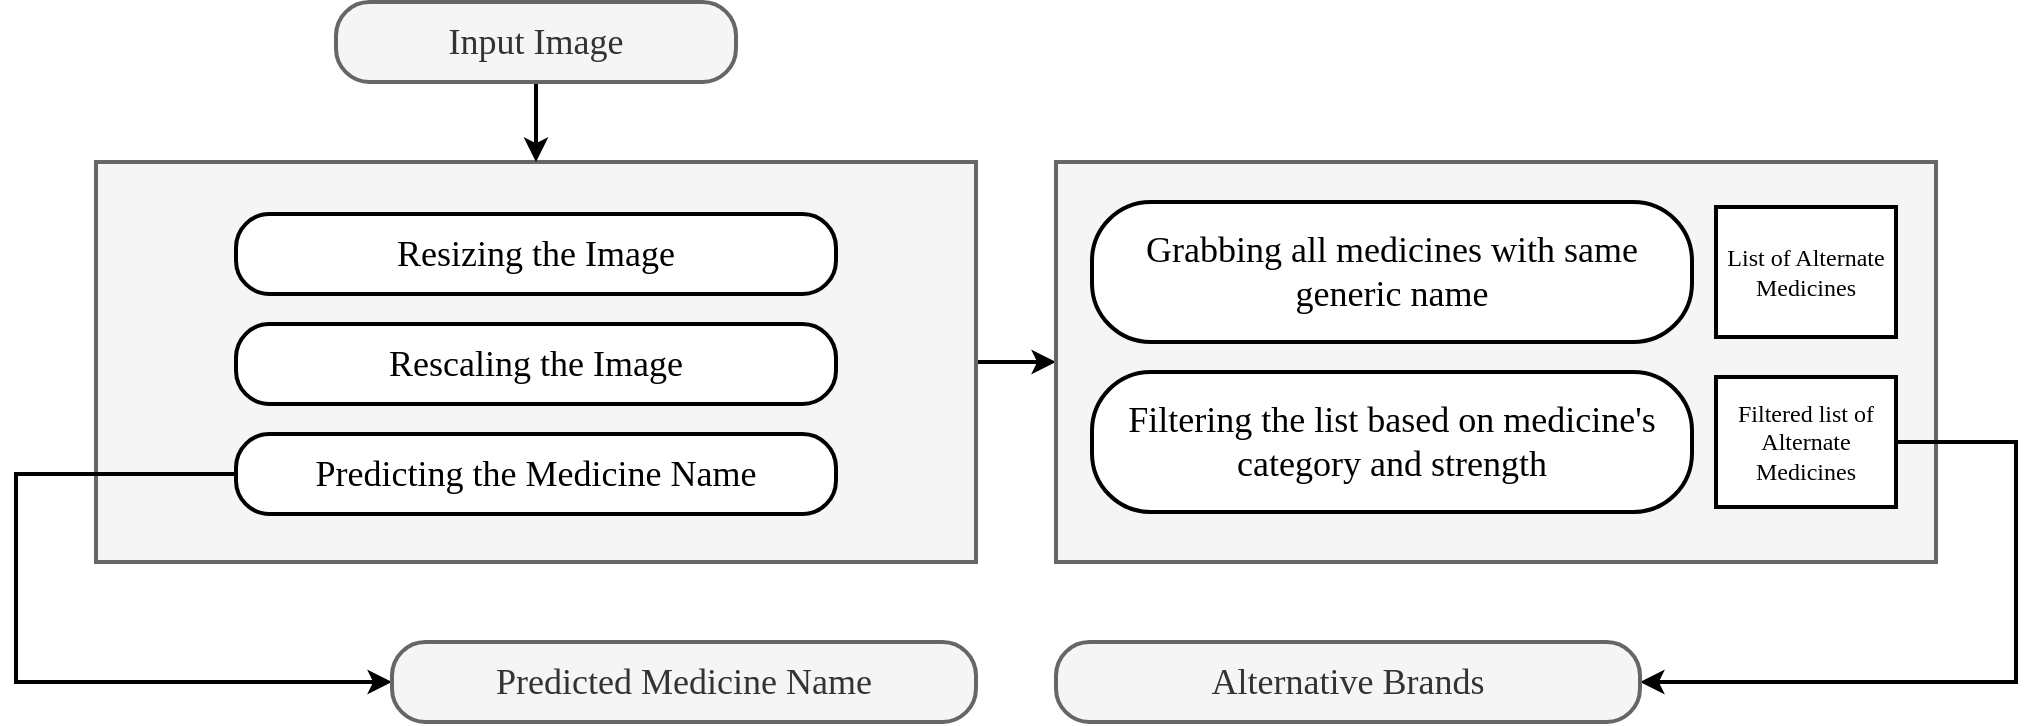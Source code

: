 <mxfile version="13.9.9" type="device"><diagram id="0utMYK-11UpDXJmAA0V1" name="Page-1"><mxGraphModel dx="1278" dy="960" grid="1" gridSize="10" guides="1" tooltips="1" connect="1" arrows="1" fold="1" page="1" pageScale="1" pageWidth="827" pageHeight="1169" math="0" shadow="0"><root><mxCell id="0"/><mxCell id="1" parent="0"/><mxCell id="vZWnrwySliK0kk2QzRfJ-3" style="edgeStyle=orthogonalEdgeStyle;rounded=0;orthogonalLoop=1;jettySize=auto;html=1;entryX=0;entryY=0.5;entryDx=0;entryDy=0;strokeWidth=2;" parent="1" source="_JDMH-Aqxs75x_BlsExK-3" target="_JDMH-Aqxs75x_BlsExK-6" edge="1"><mxGeometry relative="1" as="geometry"/></mxCell><mxCell id="_JDMH-Aqxs75x_BlsExK-3" value="" style="rounded=0;whiteSpace=wrap;html=1;fillColor=#f5f5f5;strokeColor=#666666;fontColor=#333333;strokeWidth=2;" parent="1" vertex="1"><mxGeometry x="120" y="180" width="440" height="200" as="geometry"/></mxCell><mxCell id="_JDMH-Aqxs75x_BlsExK-22" style="edgeStyle=orthogonalEdgeStyle;rounded=0;orthogonalLoop=1;jettySize=auto;html=1;entryX=0.5;entryY=0;entryDx=0;entryDy=0;strokeWidth=2;" parent="1" source="_JDMH-Aqxs75x_BlsExK-1" target="_JDMH-Aqxs75x_BlsExK-3" edge="1"><mxGeometry relative="1" as="geometry"/></mxCell><mxCell id="_JDMH-Aqxs75x_BlsExK-1" value="&lt;font face=&quot;Times New Roman&quot; style=&quot;font-size: 18px&quot;&gt;Input Image&lt;/font&gt;" style="rounded=1;whiteSpace=wrap;html=1;arcSize=42;fillColor=#f5f5f5;strokeColor=#666666;fontColor=#333333;strokeWidth=2;" parent="1" vertex="1"><mxGeometry x="240" y="100" width="200" height="40" as="geometry"/></mxCell><mxCell id="_JDMH-Aqxs75x_BlsExK-2" value="&lt;font face=&quot;Times New Roman&quot; style=&quot;font-size: 18px&quot;&gt;Resizing the Image&lt;/font&gt;" style="rounded=1;whiteSpace=wrap;html=1;arcSize=42;strokeWidth=2;" parent="1" vertex="1"><mxGeometry x="190" y="206" width="300" height="40" as="geometry"/></mxCell><mxCell id="_JDMH-Aqxs75x_BlsExK-4" value="&lt;font face=&quot;Times New Roman&quot;&gt;&lt;span style=&quot;font-size: 18px&quot;&gt;Rescaling the Image&lt;/span&gt;&lt;/font&gt;" style="rounded=1;whiteSpace=wrap;html=1;arcSize=42;strokeWidth=2;" parent="1" vertex="1"><mxGeometry x="190" y="261" width="300" height="40" as="geometry"/></mxCell><mxCell id="_JDMH-Aqxs75x_BlsExK-20" style="edgeStyle=orthogonalEdgeStyle;rounded=0;orthogonalLoop=1;jettySize=auto;html=1;entryX=0;entryY=0.5;entryDx=0;entryDy=0;strokeWidth=2;" parent="1" source="_JDMH-Aqxs75x_BlsExK-5" target="_JDMH-Aqxs75x_BlsExK-18" edge="1"><mxGeometry relative="1" as="geometry"><Array as="points"><mxPoint x="80" y="336"/><mxPoint x="80" y="440"/></Array></mxGeometry></mxCell><mxCell id="_JDMH-Aqxs75x_BlsExK-5" value="&lt;font face=&quot;Times New Roman&quot;&gt;&lt;span style=&quot;font-size: 18px&quot;&gt;Predicting the Medicine Name&lt;/span&gt;&lt;/font&gt;" style="rounded=1;whiteSpace=wrap;html=1;arcSize=42;strokeWidth=2;" parent="1" vertex="1"><mxGeometry x="190" y="316" width="300" height="40" as="geometry"/></mxCell><mxCell id="_JDMH-Aqxs75x_BlsExK-6" value="" style="rounded=0;whiteSpace=wrap;html=1;fillColor=#f5f5f5;strokeColor=#666666;fontColor=#333333;strokeWidth=2;" parent="1" vertex="1"><mxGeometry x="600" y="180" width="440" height="200" as="geometry"/></mxCell><mxCell id="_JDMH-Aqxs75x_BlsExK-7" value="&lt;font face=&quot;Times New Roman&quot; style=&quot;font-size: 18px&quot;&gt;Grabbing all medicines with same generic name&lt;/font&gt;" style="rounded=1;whiteSpace=wrap;html=1;arcSize=42;strokeWidth=2;" parent="1" vertex="1"><mxGeometry x="618" y="200" width="300" height="70" as="geometry"/></mxCell><mxCell id="_JDMH-Aqxs75x_BlsExK-8" value="&lt;font face=&quot;Times New Roman&quot; style=&quot;font-size: 18px&quot;&gt;Filtering the list based on medicine's category and strength&lt;/font&gt;" style="rounded=1;whiteSpace=wrap;html=1;arcSize=42;strokeWidth=2;" parent="1" vertex="1"><mxGeometry x="618" y="285" width="300" height="70" as="geometry"/></mxCell><mxCell id="_JDMH-Aqxs75x_BlsExK-9" value="&lt;font face=&quot;Times New Roman&quot;&gt;List of Alternate Medicines&lt;/font&gt;" style="rounded=0;whiteSpace=wrap;html=1;strokeWidth=2;" parent="1" vertex="1"><mxGeometry x="930" y="202.5" width="90" height="65" as="geometry"/></mxCell><mxCell id="vZWnrwySliK0kk2QzRfJ-2" style="edgeStyle=orthogonalEdgeStyle;rounded=0;orthogonalLoop=1;jettySize=auto;html=1;entryX=1;entryY=0.5;entryDx=0;entryDy=0;strokeWidth=2;" parent="1" source="_JDMH-Aqxs75x_BlsExK-10" target="_JDMH-Aqxs75x_BlsExK-19" edge="1"><mxGeometry relative="1" as="geometry"><Array as="points"><mxPoint x="1080" y="320"/><mxPoint x="1080" y="440"/></Array></mxGeometry></mxCell><mxCell id="_JDMH-Aqxs75x_BlsExK-10" value="&lt;font face=&quot;Times New Roman&quot;&gt;Filtered list of Alternate Medicines&lt;/font&gt;" style="rounded=0;whiteSpace=wrap;html=1;strokeWidth=2;" parent="1" vertex="1"><mxGeometry x="930" y="287.5" width="90" height="65" as="geometry"/></mxCell><mxCell id="_JDMH-Aqxs75x_BlsExK-18" value="&lt;font face=&quot;Times New Roman&quot; style=&quot;font-size: 18px&quot;&gt;Predicted Medicine Name&lt;/font&gt;" style="rounded=1;whiteSpace=wrap;html=1;arcSize=42;fillColor=#f5f5f5;strokeColor=#666666;fontColor=#333333;strokeWidth=2;" parent="1" vertex="1"><mxGeometry x="268" y="420" width="292" height="40" as="geometry"/></mxCell><mxCell id="_JDMH-Aqxs75x_BlsExK-19" value="&lt;font face=&quot;Times New Roman&quot;&gt;&lt;span style=&quot;font-size: 18px&quot;&gt;Alternative Brands&lt;/span&gt;&lt;/font&gt;" style="rounded=1;whiteSpace=wrap;html=1;arcSize=42;fillColor=#f5f5f5;strokeColor=#666666;fontColor=#333333;strokeWidth=2;" parent="1" vertex="1"><mxGeometry x="600" y="420" width="292" height="40" as="geometry"/></mxCell></root></mxGraphModel></diagram></mxfile>